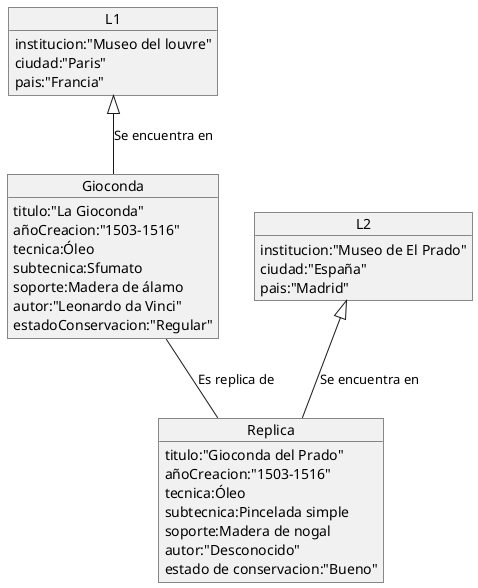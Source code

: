 @startuml ejercicio3

object L1{
  institucion:"Museo del louvre"
  ciudad:"Paris"
  pais:"Francia"
}

object Gioconda{
  titulo:"La Gioconda"
  añoCreacion:"1503-1516"
  tecnica:Óleo
  subtecnica:Sfumato
  soporte:Madera de álamo
  autor:"Leonardo da Vinci"
  estadoConservacion:"Regular"
}

object L2{
  institucion:"Museo de El Prado"
  ciudad:"España"
  pais:"Madrid"
}

object Replica{
  titulo:"Gioconda del Prado"
  añoCreacion:"1503-1516"
  tecnica:Óleo
  subtecnica:Pincelada simple
  soporte:Madera de nogal
  autor:"Desconocido"
  estado de conservacion:"Bueno"
}

L1<|-- Gioconda:"Se encuentra en"
L2<|-- Replica:"Se encuentra en"

Gioconda -- Replica:"Es replica de"


@enduml